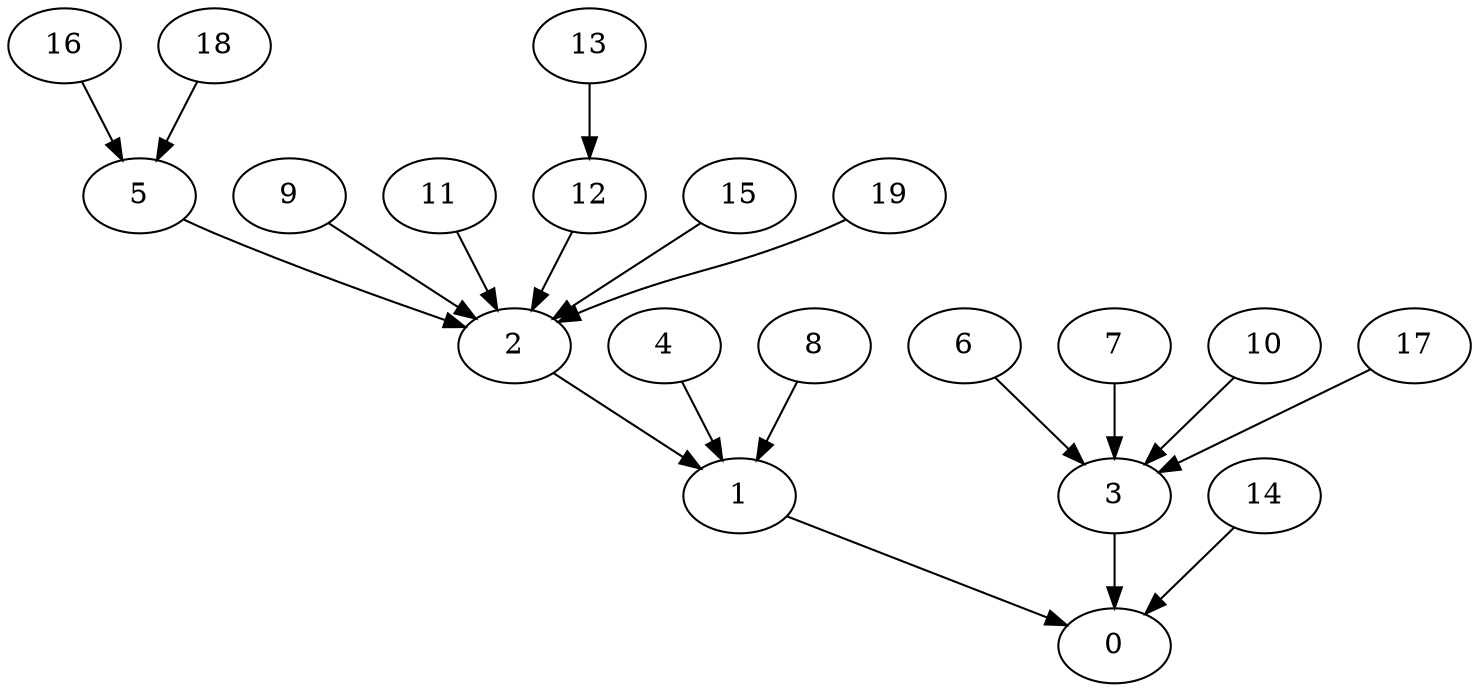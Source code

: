 /* Created by igraph 0.6.5 */
digraph {
  0;
  1;
  2;
  3;
  4;
  5;
  6;
  7;
  8;
  9;
  10;
  11;
  12;
  13;
  14;
  15;
  16;
  17;
  18;
  19;

  1 -> 0;
  2 -> 1;
  3 -> 0;
  4 -> 1;
  5 -> 2;
  6 -> 3;
  7 -> 3;
  8 -> 1;
  9 -> 2;
  10 -> 3;
  11 -> 2;
  12 -> 2;
  13 -> 12;
  14 -> 0;
  15 -> 2;
  16 -> 5;
  17 -> 3;
  18 -> 5;
  19 -> 2;
}
